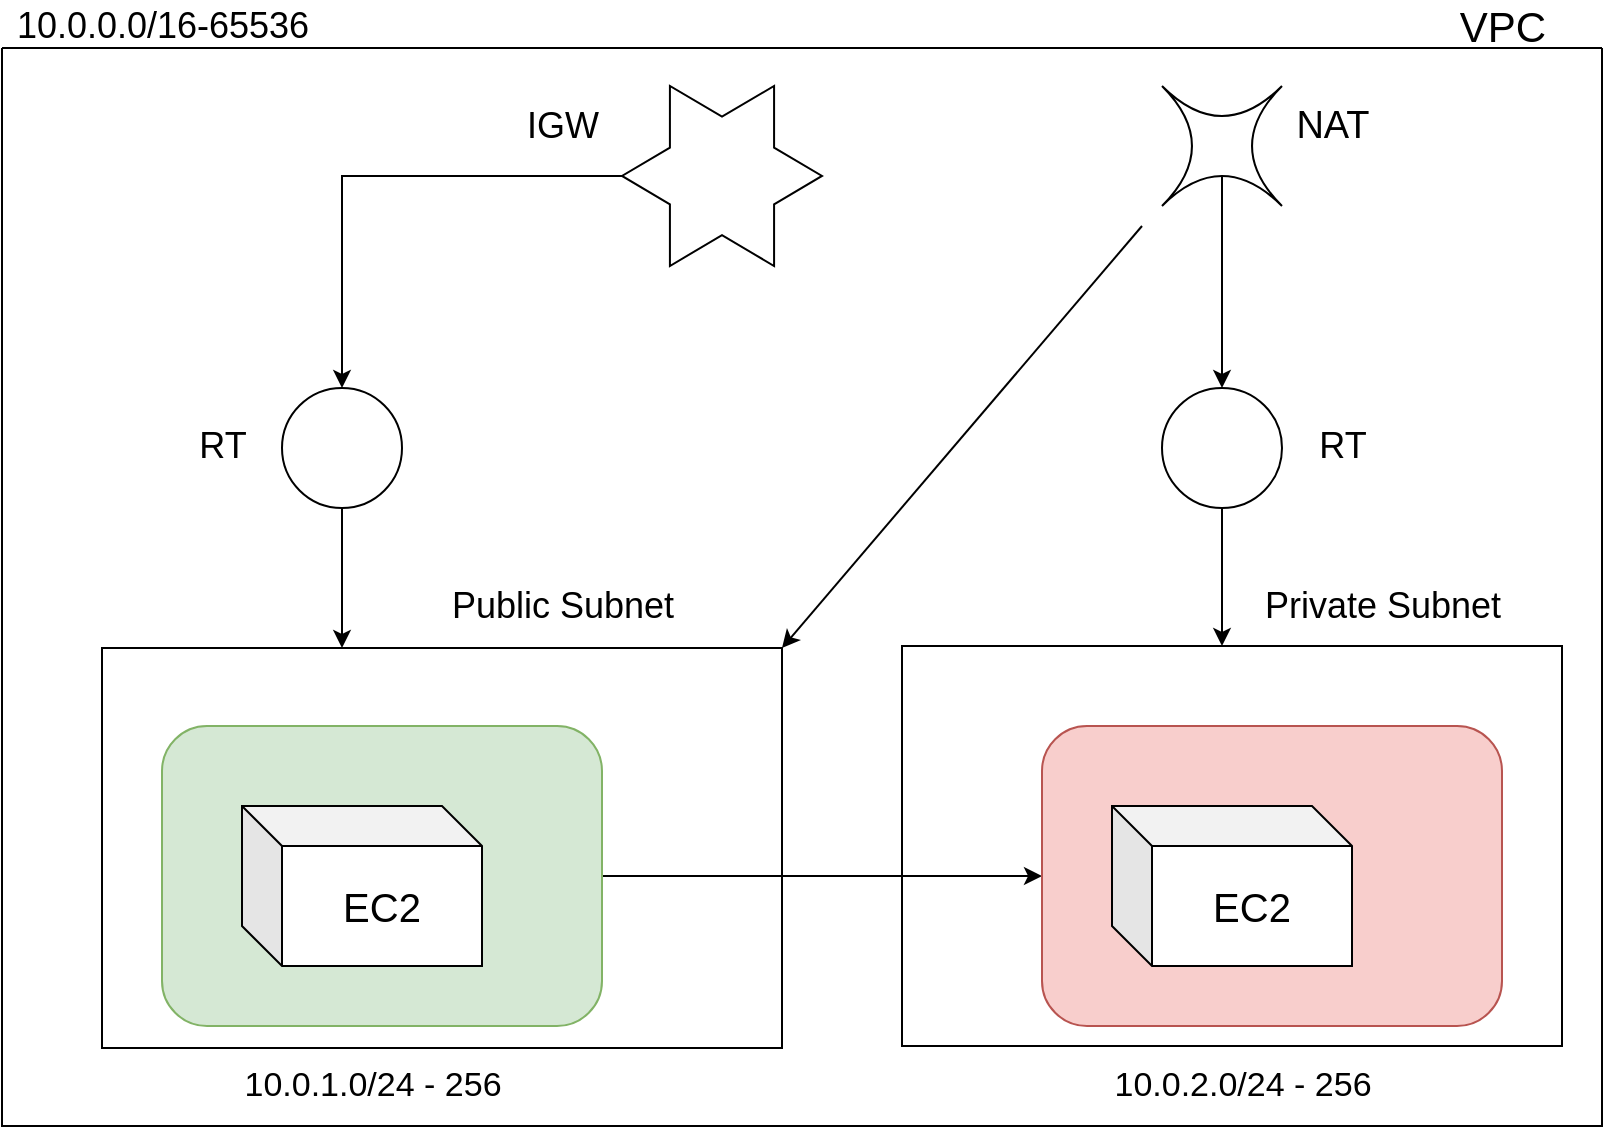 <mxfile version="14.6.13" type="github">
  <diagram id="FSVHth2wTJ1xh1kwXthl" name="VPC">
    <mxGraphModel dx="1038" dy="580" grid="1" gridSize="10" guides="1" tooltips="1" connect="1" arrows="0" fold="1" page="1" pageScale="1" pageWidth="850" pageHeight="1100" math="0" shadow="0">
      <root>
        <mxCell id="0" />
        <mxCell id="1" parent="0" />
        <mxCell id="LFnEBbYY4jbzGqoRSsYI-5" value="" style="swimlane;startSize=0;shadow=0;rounded=0;glass=0;" vertex="1" parent="1">
          <mxGeometry x="30" y="61" width="800" height="539" as="geometry">
            <mxRectangle x="270" y="170" width="50" height="40" as="alternateBounds" />
          </mxGeometry>
        </mxCell>
        <mxCell id="LFnEBbYY4jbzGqoRSsYI-6" value="" style="rounded=0;whiteSpace=wrap;html=1;" vertex="1" parent="LFnEBbYY4jbzGqoRSsYI-5">
          <mxGeometry x="50" y="300" width="340" height="200" as="geometry" />
        </mxCell>
        <mxCell id="LFnEBbYY4jbzGqoRSsYI-21" style="edgeStyle=orthogonalEdgeStyle;rounded=0;orthogonalLoop=1;jettySize=auto;html=1;exitX=0.5;exitY=1;exitDx=0;exitDy=0;" edge="1" parent="LFnEBbYY4jbzGqoRSsYI-5" source="LFnEBbYY4jbzGqoRSsYI-14">
          <mxGeometry relative="1" as="geometry">
            <mxPoint x="170" y="300" as="targetPoint" />
            <Array as="points">
              <mxPoint x="170" y="300" />
            </Array>
          </mxGeometry>
        </mxCell>
        <mxCell id="LFnEBbYY4jbzGqoRSsYI-14" value="" style="ellipse;whiteSpace=wrap;html=1;aspect=fixed;" vertex="1" parent="LFnEBbYY4jbzGqoRSsYI-5">
          <mxGeometry x="140" y="170" width="60" height="60" as="geometry" />
        </mxCell>
        <mxCell id="LFnEBbYY4jbzGqoRSsYI-15" value="" style="ellipse;whiteSpace=wrap;html=1;aspect=fixed;" vertex="1" parent="LFnEBbYY4jbzGqoRSsYI-5">
          <mxGeometry x="580" y="170" width="60" height="60" as="geometry" />
        </mxCell>
        <mxCell id="LFnEBbYY4jbzGqoRSsYI-18" value="Text" style="text;html=1;strokeColor=none;fillColor=none;align=center;verticalAlign=middle;whiteSpace=wrap;rounded=0;" vertex="1" parent="LFnEBbYY4jbzGqoRSsYI-5">
          <mxGeometry x="170" y="410" width="40" height="20" as="geometry" />
        </mxCell>
        <mxCell id="LFnEBbYY4jbzGqoRSsYI-19" value="Text" style="text;html=1;strokeColor=none;fillColor=none;align=center;verticalAlign=middle;whiteSpace=wrap;rounded=0;" vertex="1" parent="LFnEBbYY4jbzGqoRSsYI-5">
          <mxGeometry x="600" y="420" width="40" height="20" as="geometry" />
        </mxCell>
        <mxCell id="LFnEBbYY4jbzGqoRSsYI-26" style="edgeStyle=orthogonalEdgeStyle;rounded=0;orthogonalLoop=1;jettySize=auto;html=1;" edge="1" parent="LFnEBbYY4jbzGqoRSsYI-5" source="LFnEBbYY4jbzGqoRSsYI-25" target="LFnEBbYY4jbzGqoRSsYI-14">
          <mxGeometry relative="1" as="geometry" />
        </mxCell>
        <mxCell id="LFnEBbYY4jbzGqoRSsYI-25" value="" style="verticalLabelPosition=bottom;verticalAlign=top;html=1;shape=mxgraph.basic.6_point_star;rounded=0;shadow=0;glass=0;" vertex="1" parent="LFnEBbYY4jbzGqoRSsYI-5">
          <mxGeometry x="310" y="19" width="100" height="90" as="geometry" />
        </mxCell>
        <mxCell id="LFnEBbYY4jbzGqoRSsYI-34" style="edgeStyle=orthogonalEdgeStyle;rounded=0;orthogonalLoop=1;jettySize=auto;html=1;exitX=0.5;exitY=0.75;exitDx=0;exitDy=0;exitPerimeter=0;" edge="1" parent="LFnEBbYY4jbzGqoRSsYI-5" source="LFnEBbYY4jbzGqoRSsYI-28" target="LFnEBbYY4jbzGqoRSsYI-15">
          <mxGeometry relative="1" as="geometry" />
        </mxCell>
        <mxCell id="LFnEBbYY4jbzGqoRSsYI-36" style="rounded=0;orthogonalLoop=1;jettySize=auto;html=1;entryX=1;entryY=0;entryDx=0;entryDy=0;" edge="1" parent="LFnEBbYY4jbzGqoRSsYI-5" target="LFnEBbYY4jbzGqoRSsYI-6">
          <mxGeometry relative="1" as="geometry">
            <mxPoint x="570" y="89" as="sourcePoint" />
          </mxGeometry>
        </mxCell>
        <mxCell id="LFnEBbYY4jbzGqoRSsYI-28" value="" style="shape=switch;whiteSpace=wrap;html=1;rounded=0;shadow=0;glass=0;" vertex="1" parent="LFnEBbYY4jbzGqoRSsYI-5">
          <mxGeometry x="580" y="19" width="60" height="60" as="geometry" />
        </mxCell>
        <mxCell id="LFnEBbYY4jbzGqoRSsYI-39" value="&lt;font style=&quot;font-size: 18px&quot;&gt;IGW&lt;/font&gt;" style="text;html=1;align=center;verticalAlign=middle;resizable=0;points=[];autosize=1;strokeColor=none;" vertex="1" parent="LFnEBbYY4jbzGqoRSsYI-5">
          <mxGeometry x="255" y="29" width="50" height="20" as="geometry" />
        </mxCell>
        <mxCell id="LFnEBbYY4jbzGqoRSsYI-40" value="&lt;font style=&quot;font-size: 19px&quot;&gt;NAT&lt;/font&gt;" style="text;html=1;align=center;verticalAlign=middle;resizable=0;points=[];autosize=1;strokeColor=none;" vertex="1" parent="LFnEBbYY4jbzGqoRSsYI-5">
          <mxGeometry x="640" y="29" width="50" height="20" as="geometry" />
        </mxCell>
        <mxCell id="LFnEBbYY4jbzGqoRSsYI-43" value="&lt;font style=&quot;font-size: 18px&quot;&gt;Public Subnet&lt;/font&gt;" style="text;html=1;align=center;verticalAlign=middle;resizable=0;points=[];autosize=1;strokeColor=none;" vertex="1" parent="LFnEBbYY4jbzGqoRSsYI-5">
          <mxGeometry x="215" y="269" width="130" height="20" as="geometry" />
        </mxCell>
        <mxCell id="LFnEBbYY4jbzGqoRSsYI-46" value="&lt;span style=&quot;font-size: 17px&quot;&gt;10.0.2.0/24 - 256&lt;/span&gt;" style="text;html=1;align=center;verticalAlign=middle;resizable=0;points=[];autosize=1;strokeColor=none;" vertex="1" parent="LFnEBbYY4jbzGqoRSsYI-5">
          <mxGeometry x="550" y="509" width="140" height="20" as="geometry" />
        </mxCell>
        <mxCell id="LFnEBbYY4jbzGqoRSsYI-45" value="&lt;font style=&quot;font-size: 17px&quot;&gt;10.0.1.0/24 - 256&lt;/font&gt;" style="text;html=1;align=center;verticalAlign=middle;resizable=0;points=[];autosize=1;strokeColor=none;" vertex="1" parent="LFnEBbYY4jbzGqoRSsYI-5">
          <mxGeometry x="115" y="509" width="140" height="20" as="geometry" />
        </mxCell>
        <mxCell id="LFnEBbYY4jbzGqoRSsYI-7" value="" style="rounded=0;whiteSpace=wrap;html=1;" vertex="1" parent="1">
          <mxGeometry x="480" y="360" width="330" height="200" as="geometry" />
        </mxCell>
        <mxCell id="LFnEBbYY4jbzGqoRSsYI-20" style="edgeStyle=orthogonalEdgeStyle;rounded=0;orthogonalLoop=1;jettySize=auto;html=1;exitX=1;exitY=0.5;exitDx=0;exitDy=0;entryX=0;entryY=0.5;entryDx=0;entryDy=0;" edge="1" parent="1" source="LFnEBbYY4jbzGqoRSsYI-8" target="LFnEBbYY4jbzGqoRSsYI-9">
          <mxGeometry relative="1" as="geometry" />
        </mxCell>
        <mxCell id="LFnEBbYY4jbzGqoRSsYI-8" value="" style="rounded=1;whiteSpace=wrap;html=1;fillColor=#d5e8d4;strokeColor=#82b366;" vertex="1" parent="1">
          <mxGeometry x="110" y="400" width="220" height="150" as="geometry" />
        </mxCell>
        <mxCell id="LFnEBbYY4jbzGqoRSsYI-9" value="" style="rounded=1;whiteSpace=wrap;html=1;fillColor=#f8cecc;strokeColor=#b85450;" vertex="1" parent="1">
          <mxGeometry x="550" y="400" width="230" height="150" as="geometry" />
        </mxCell>
        <mxCell id="LFnEBbYY4jbzGqoRSsYI-10" value="&lt;font style=&quot;font-size: 20px&quot;&gt;EC2&lt;/font&gt;" style="shape=cube;whiteSpace=wrap;html=1;boundedLbl=1;backgroundOutline=1;darkOpacity=0.05;darkOpacity2=0.1;" vertex="1" parent="1">
          <mxGeometry x="150" y="440" width="120" height="80" as="geometry" />
        </mxCell>
        <mxCell id="LFnEBbYY4jbzGqoRSsYI-13" value="&lt;font style=&quot;font-size: 20px&quot;&gt;EC2&lt;/font&gt;" style="shape=cube;whiteSpace=wrap;html=1;boundedLbl=1;backgroundOutline=1;darkOpacity=0.05;darkOpacity2=0.1;" vertex="1" parent="1">
          <mxGeometry x="585" y="440" width="120" height="80" as="geometry" />
        </mxCell>
        <mxCell id="LFnEBbYY4jbzGqoRSsYI-23" value="" style="edgeStyle=orthogonalEdgeStyle;rounded=0;orthogonalLoop=1;jettySize=auto;html=1;" edge="1" parent="1" source="LFnEBbYY4jbzGqoRSsYI-15">
          <mxGeometry relative="1" as="geometry">
            <mxPoint x="640" y="360" as="targetPoint" />
            <Array as="points">
              <mxPoint x="640" y="350" />
              <mxPoint x="640" y="350" />
            </Array>
          </mxGeometry>
        </mxCell>
        <mxCell id="LFnEBbYY4jbzGqoRSsYI-37" value="&lt;font style=&quot;font-size: 21px&quot;&gt;VPC&lt;/font&gt;" style="text;html=1;align=center;verticalAlign=middle;resizable=0;points=[];autosize=1;strokeColor=none;" vertex="1" parent="1">
          <mxGeometry x="750" y="40" width="60" height="20" as="geometry" />
        </mxCell>
        <mxCell id="LFnEBbYY4jbzGqoRSsYI-38" value="&lt;font style=&quot;font-size: 18px&quot;&gt;10.0.0.0/16-65536&lt;/font&gt;" style="text;html=1;align=center;verticalAlign=middle;resizable=0;points=[];autosize=1;strokeColor=none;" vertex="1" parent="1">
          <mxGeometry x="30" y="40" width="160" height="20" as="geometry" />
        </mxCell>
        <mxCell id="LFnEBbYY4jbzGqoRSsYI-41" value="&lt;font style=&quot;font-size: 18px&quot;&gt;RT&lt;/font&gt;" style="text;html=1;align=center;verticalAlign=middle;resizable=0;points=[];autosize=1;strokeColor=none;" vertex="1" parent="1">
          <mxGeometry x="120" y="250" width="40" height="20" as="geometry" />
        </mxCell>
        <mxCell id="LFnEBbYY4jbzGqoRSsYI-42" value="&lt;span style=&quot;font-size: 18px&quot;&gt;RT&lt;/span&gt;" style="text;html=1;align=center;verticalAlign=middle;resizable=0;points=[];autosize=1;strokeColor=none;" vertex="1" parent="1">
          <mxGeometry x="680" y="250" width="40" height="20" as="geometry" />
        </mxCell>
        <mxCell id="LFnEBbYY4jbzGqoRSsYI-44" value="&lt;span style=&quot;font-size: 18px&quot;&gt;Private Subnet&lt;/span&gt;" style="text;html=1;align=center;verticalAlign=middle;resizable=0;points=[];autosize=1;strokeColor=none;" vertex="1" parent="1">
          <mxGeometry x="655" y="330" width="130" height="20" as="geometry" />
        </mxCell>
      </root>
    </mxGraphModel>
  </diagram>
</mxfile>
